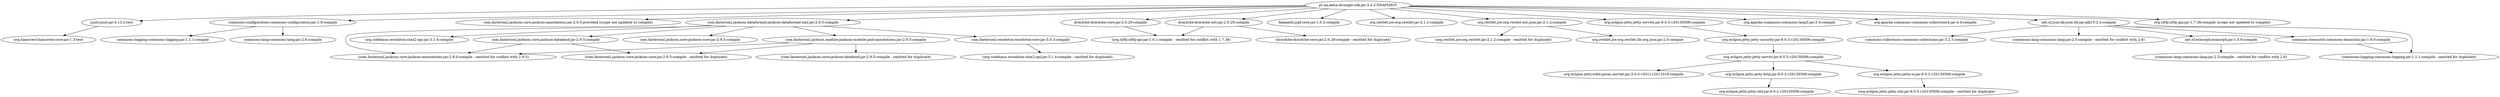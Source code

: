 digraph sdk {
	"pt.ua.ieeta:dicoogle-sdk:jar:3.4.2-SNAPSHOT" -> "junit:junit:jar:4.13.2:test" ; 
	"pt.ua.ieeta:dicoogle-sdk:jar:3.4.2-SNAPSHOT" -> "commons-configuration:commons-configuration:jar:1.9:compile" ; 
	"pt.ua.ieeta:dicoogle-sdk:jar:3.4.2-SNAPSHOT" -> "com.fasterxml.jackson.core:jackson-annotations:jar:2.9.5:provided (scope not updated to compile)" ; 
	"pt.ua.ieeta:dicoogle-sdk:jar:3.4.2-SNAPSHOT" -> "com.fasterxml.jackson.dataformat:jackson-dataformat-xml:jar:2.9.5:compile" ; 
	"pt.ua.ieeta:dicoogle-sdk:jar:3.4.2-SNAPSHOT" -> "dcm4che:dcm4che-core:jar:2.0.29:compile" ; 
	"pt.ua.ieeta:dicoogle-sdk:jar:3.4.2-SNAPSHOT" -> "dcm4che:dcm4che-net:jar:2.0.29:compile" ; 
	"pt.ua.ieeta:dicoogle-sdk:jar:3.4.2-SNAPSHOT" -> "fakepath:jspf.core:jar:1.0.2:compile" ; 
	"pt.ua.ieeta:dicoogle-sdk:jar:3.4.2-SNAPSHOT" -> "org.restlet.jse:org.restlet:jar:2.1.2:compile" ; 
	"pt.ua.ieeta:dicoogle-sdk:jar:3.4.2-SNAPSHOT" -> "org.restlet.jse:org.restlet.ext.json:jar:2.1.2:compile" ; 
	"pt.ua.ieeta:dicoogle-sdk:jar:3.4.2-SNAPSHOT" -> "org.eclipse.jetty:jetty-servlet:jar:9.0.3.v20130506:compile" ; 
	"pt.ua.ieeta:dicoogle-sdk:jar:3.4.2-SNAPSHOT" -> "org.apache.commons:commons-lang3:jar:3.4:compile" ; 
	"pt.ua.ieeta:dicoogle-sdk:jar:3.4.2-SNAPSHOT" -> "org.apache.commons:commons-collections4:jar:4.4:compile" ; 
	"pt.ua.ieeta:dicoogle-sdk:jar:3.4.2-SNAPSHOT" -> "net.sf.json-lib:json-lib:jar:jdk15:2.4:compile" ; 
	"pt.ua.ieeta:dicoogle-sdk:jar:3.4.2-SNAPSHOT" -> "org.slf4j:slf4j-api:jar:1.7.36:compile (scope not updated to compile)" ; 
	"junit:junit:jar:4.13.2:test" -> "org.hamcrest:hamcrest-core:jar:1.3:test" ; 
	"commons-configuration:commons-configuration:jar:1.9:compile" -> "commons-lang:commons-lang:jar:2.6:compile" ; 
	"commons-configuration:commons-configuration:jar:1.9:compile" -> "commons-logging:commons-logging:jar:1.1.1:compile" ; 
	"com.fasterxml.jackson.dataformat:jackson-dataformat-xml:jar:2.9.5:compile" -> "com.fasterxml.jackson.core:jackson-core:jar:2.9.5:compile" ; 
	"com.fasterxml.jackson.dataformat:jackson-dataformat-xml:jar:2.9.5:compile" -> "(com.fasterxml.jackson.core:jackson-annotations:jar:2.9.0:compile - omitted for conflict with 2.9.5)" ; 
	"com.fasterxml.jackson.dataformat:jackson-dataformat-xml:jar:2.9.5:compile" -> "com.fasterxml.jackson.core:jackson-databind:jar:2.9.5:compile" ; 
	"com.fasterxml.jackson.dataformat:jackson-dataformat-xml:jar:2.9.5:compile" -> "com.fasterxml.jackson.module:jackson-module-jaxb-annotations:jar:2.9.5:compile" ; 
	"com.fasterxml.jackson.dataformat:jackson-dataformat-xml:jar:2.9.5:compile" -> "org.codehaus.woodstox:stax2-api:jar:3.1.4:compile" ; 
	"com.fasterxml.jackson.dataformat:jackson-dataformat-xml:jar:2.9.5:compile" -> "com.fasterxml.woodstox:woodstox-core:jar:5.0.3:compile" ; 
	"com.fasterxml.jackson.core:jackson-databind:jar:2.9.5:compile" -> "(com.fasterxml.jackson.core:jackson-annotations:jar:2.9.0:compile - omitted for conflict with 2.9.5)" ; 
	"com.fasterxml.jackson.core:jackson-databind:jar:2.9.5:compile" -> "(com.fasterxml.jackson.core:jackson-core:jar:2.9.5:compile - omitted for duplicate)" ; 
	"com.fasterxml.jackson.module:jackson-module-jaxb-annotations:jar:2.9.5:compile" -> "(com.fasterxml.jackson.core:jackson-annotations:jar:2.9.0:compile - omitted for conflict with 2.9.5)" ; 
	"com.fasterxml.jackson.module:jackson-module-jaxb-annotations:jar:2.9.5:compile" -> "(com.fasterxml.jackson.core:jackson-core:jar:2.9.5:compile - omitted for duplicate)" ; 
	"com.fasterxml.jackson.module:jackson-module-jaxb-annotations:jar:2.9.5:compile" -> "(com.fasterxml.jackson.core:jackson-databind:jar:2.9.5:compile - omitted for duplicate)" ; 
	"com.fasterxml.woodstox:woodstox-core:jar:5.0.3:compile" -> "(org.codehaus.woodstox:stax2-api:jar:3.1.4:compile - omitted for duplicate)" ; 
	"dcm4che:dcm4che-core:jar:2.0.29:compile" -> "(org.slf4j:slf4j-api:jar:1.6.1:compile - omitted for conflict with 1.7.36)" ; 
	"dcm4che:dcm4che-net:jar:2.0.29:compile" -> "(dcm4che:dcm4che-core:jar:2.0.29:compile - omitted for duplicate)" ; 
	"dcm4che:dcm4che-net:jar:2.0.29:compile" -> "(org.slf4j:slf4j-api:jar:1.6.1:compile - omitted for conflict with 1.7.36)" ; 
	"org.restlet.jse:org.restlet.ext.json:jar:2.1.2:compile" -> "org.restlet.jse:org.restlet.lib.org.json:jar:2.0:compile" ; 
	"org.restlet.jse:org.restlet.ext.json:jar:2.1.2:compile" -> "(org.restlet.jse:org.restlet:jar:2.1.2:compile - omitted for duplicate)" ; 
	"org.eclipse.jetty:jetty-servlet:jar:9.0.3.v20130506:compile" -> "org.eclipse.jetty:jetty-security:jar:9.0.3.v20130506:compile" ; 
	"org.eclipse.jetty:jetty-security:jar:9.0.3.v20130506:compile" -> "org.eclipse.jetty:jetty-server:jar:9.0.3.v20130506:compile" ; 
	"org.eclipse.jetty:jetty-server:jar:9.0.3.v20130506:compile" -> "org.eclipse.jetty.orbit:javax.servlet:jar:3.0.0.v201112011016:compile" ; 
	"org.eclipse.jetty:jetty-server:jar:9.0.3.v20130506:compile" -> "org.eclipse.jetty:jetty-http:jar:9.0.3.v20130506:compile" ; 
	"org.eclipse.jetty:jetty-server:jar:9.0.3.v20130506:compile" -> "org.eclipse.jetty:jetty-io:jar:9.0.3.v20130506:compile" ; 
	"org.eclipse.jetty:jetty-http:jar:9.0.3.v20130506:compile" -> "org.eclipse.jetty:jetty-util:jar:9.0.3.v20130506:compile" ; 
	"org.eclipse.jetty:jetty-io:jar:9.0.3.v20130506:compile" -> "(org.eclipse.jetty:jetty-util:jar:9.0.3.v20130506:compile - omitted for duplicate)" ; 
	"net.sf.json-lib:json-lib:jar:jdk15:2.4:compile" -> "commons-beanutils:commons-beanutils:jar:1.8.0:compile" ; 
	"net.sf.json-lib:json-lib:jar:jdk15:2.4:compile" -> "commons-collections:commons-collections:jar:3.2.1:compile" ; 
	"net.sf.json-lib:json-lib:jar:jdk15:2.4:compile" -> "(commons-lang:commons-lang:jar:2.5:compile - omitted for conflict with 2.6)" ; 
	"net.sf.json-lib:json-lib:jar:jdk15:2.4:compile" -> "(commons-logging:commons-logging:jar:1.1.1:compile - omitted for duplicate)" ; 
	"net.sf.json-lib:json-lib:jar:jdk15:2.4:compile" -> "net.sf.ezmorph:ezmorph:jar:1.0.6:compile" ; 
	"commons-beanutils:commons-beanutils:jar:1.8.0:compile" -> "(commons-logging:commons-logging:jar:1.1.1:compile - omitted for duplicate)" ; 
	"net.sf.ezmorph:ezmorph:jar:1.0.6:compile" -> "(commons-lang:commons-lang:jar:2.3:compile - omitted for conflict with 2.6)" ; 
}
